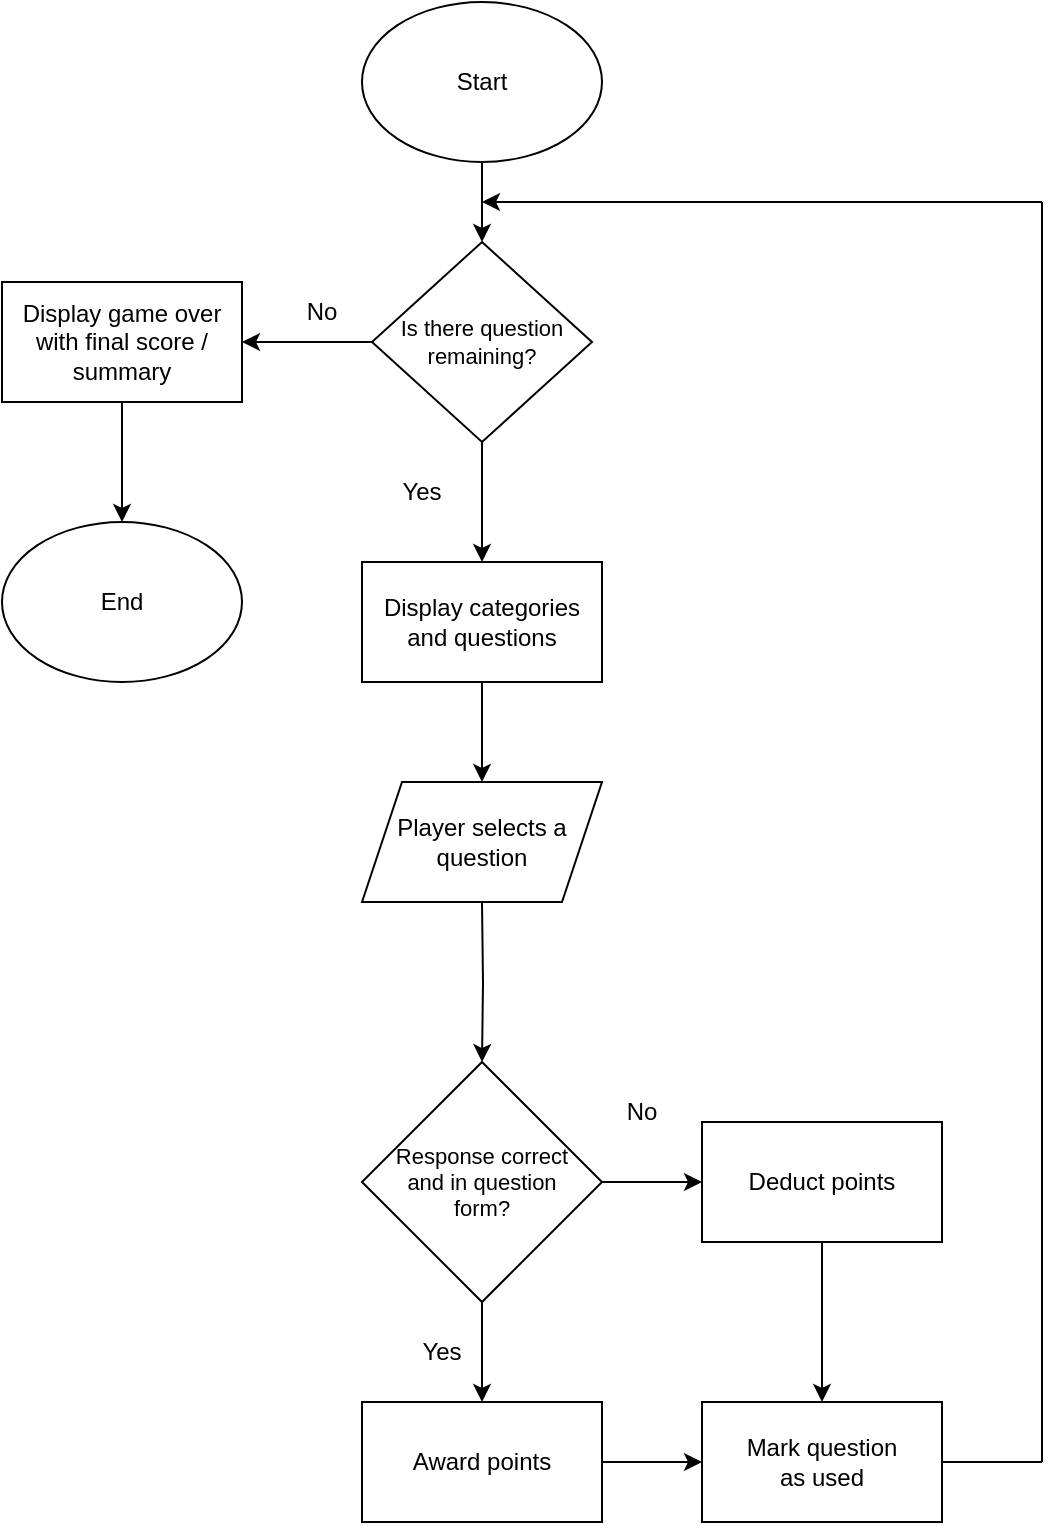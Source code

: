 <mxfile version="27.0.9">
  <diagram name="Page-1" id="EOQRmQy9q2YIam7we_P5">
    <mxGraphModel dx="576" dy="1680" grid="1" gridSize="10" guides="1" tooltips="1" connect="1" arrows="1" fold="1" page="1" pageScale="1" pageWidth="1500" pageHeight="1500" math="0" shadow="0">
      <root>
        <mxCell id="0" />
        <mxCell id="1" parent="0" />
        <mxCell id="OhuVNm8slyAvBdk_hYx8-29" value="" style="edgeStyle=orthogonalEdgeStyle;rounded=0;orthogonalLoop=1;jettySize=auto;html=1;" edge="1" parent="1" source="OhuVNm8slyAvBdk_hYx8-1" target="OhuVNm8slyAvBdk_hYx8-28">
          <mxGeometry relative="1" as="geometry" />
        </mxCell>
        <mxCell id="OhuVNm8slyAvBdk_hYx8-1" value="Start" style="ellipse;whiteSpace=wrap;html=1;" vertex="1" parent="1">
          <mxGeometry x="260" y="40" width="120" height="80" as="geometry" />
        </mxCell>
        <mxCell id="OhuVNm8slyAvBdk_hYx8-5" value="" style="edgeStyle=orthogonalEdgeStyle;rounded=0;orthogonalLoop=1;jettySize=auto;html=1;" edge="1" parent="1" source="OhuVNm8slyAvBdk_hYx8-2">
          <mxGeometry relative="1" as="geometry">
            <mxPoint x="320" y="430" as="targetPoint" />
          </mxGeometry>
        </mxCell>
        <mxCell id="OhuVNm8slyAvBdk_hYx8-2" value="Display categories&lt;div&gt;and questions&lt;/div&gt;" style="whiteSpace=wrap;html=1;" vertex="1" parent="1">
          <mxGeometry x="260" y="320" width="120" height="60" as="geometry" />
        </mxCell>
        <mxCell id="OhuVNm8slyAvBdk_hYx8-7" value="" style="edgeStyle=orthogonalEdgeStyle;rounded=0;orthogonalLoop=1;jettySize=auto;html=1;entryX=0.5;entryY=0;entryDx=0;entryDy=0;" edge="1" parent="1" target="OhuVNm8slyAvBdk_hYx8-8">
          <mxGeometry relative="1" as="geometry">
            <mxPoint x="320" y="490" as="sourcePoint" />
            <mxPoint x="320" y="530" as="targetPoint" />
          </mxGeometry>
        </mxCell>
        <mxCell id="OhuVNm8slyAvBdk_hYx8-11" value="" style="edgeStyle=orthogonalEdgeStyle;rounded=0;orthogonalLoop=1;jettySize=auto;html=1;" edge="1" parent="1" source="OhuVNm8slyAvBdk_hYx8-8" target="OhuVNm8slyAvBdk_hYx8-10">
          <mxGeometry relative="1" as="geometry" />
        </mxCell>
        <mxCell id="OhuVNm8slyAvBdk_hYx8-43" value="" style="edgeStyle=orthogonalEdgeStyle;rounded=0;orthogonalLoop=1;jettySize=auto;html=1;" edge="1" parent="1" source="OhuVNm8slyAvBdk_hYx8-8" target="OhuVNm8slyAvBdk_hYx8-12">
          <mxGeometry relative="1" as="geometry" />
        </mxCell>
        <mxCell id="OhuVNm8slyAvBdk_hYx8-8" value="Response correct&lt;div&gt;and in question&lt;/div&gt;&lt;div&gt;form?&lt;/div&gt;" style="rhombus;whiteSpace=wrap;html=1;fontSize=11;" vertex="1" parent="1">
          <mxGeometry x="260" y="570" width="120" height="120" as="geometry" />
        </mxCell>
        <mxCell id="OhuVNm8slyAvBdk_hYx8-26" value="" style="edgeStyle=orthogonalEdgeStyle;rounded=0;orthogonalLoop=1;jettySize=auto;html=1;" edge="1" parent="1" source="OhuVNm8slyAvBdk_hYx8-10" target="OhuVNm8slyAvBdk_hYx8-25">
          <mxGeometry relative="1" as="geometry" />
        </mxCell>
        <mxCell id="OhuVNm8slyAvBdk_hYx8-10" value="Award points" style="whiteSpace=wrap;html=1;" vertex="1" parent="1">
          <mxGeometry x="260" y="740" width="120" height="60" as="geometry" />
        </mxCell>
        <mxCell id="OhuVNm8slyAvBdk_hYx8-27" value="" style="edgeStyle=orthogonalEdgeStyle;rounded=0;orthogonalLoop=1;jettySize=auto;html=1;" edge="1" parent="1" source="OhuVNm8slyAvBdk_hYx8-12" target="OhuVNm8slyAvBdk_hYx8-25">
          <mxGeometry relative="1" as="geometry" />
        </mxCell>
        <mxCell id="OhuVNm8slyAvBdk_hYx8-12" value="Deduct points" style="whiteSpace=wrap;html=1;" vertex="1" parent="1">
          <mxGeometry x="430" y="600" width="120" height="60" as="geometry" />
        </mxCell>
        <mxCell id="OhuVNm8slyAvBdk_hYx8-17" value="End" style="ellipse;whiteSpace=wrap;html=1;" vertex="1" parent="1">
          <mxGeometry x="80" y="300" width="120" height="80" as="geometry" />
        </mxCell>
        <mxCell id="OhuVNm8slyAvBdk_hYx8-20" value="Yes" style="text;html=1;align=center;verticalAlign=middle;whiteSpace=wrap;rounded=0;" vertex="1" parent="1">
          <mxGeometry x="270" y="700" width="60" height="30" as="geometry" />
        </mxCell>
        <mxCell id="OhuVNm8slyAvBdk_hYx8-22" value="No" style="text;html=1;align=center;verticalAlign=middle;whiteSpace=wrap;rounded=0;" vertex="1" parent="1">
          <mxGeometry x="370" y="580" width="60" height="30" as="geometry" />
        </mxCell>
        <mxCell id="OhuVNm8slyAvBdk_hYx8-25" value="Mark question&lt;div&gt;as used&lt;/div&gt;" style="rounded=0;whiteSpace=wrap;html=1;" vertex="1" parent="1">
          <mxGeometry x="430" y="740" width="120" height="60" as="geometry" />
        </mxCell>
        <mxCell id="OhuVNm8slyAvBdk_hYx8-32" value="" style="edgeStyle=orthogonalEdgeStyle;rounded=0;orthogonalLoop=1;jettySize=auto;html=1;" edge="1" parent="1" source="OhuVNm8slyAvBdk_hYx8-28" target="OhuVNm8slyAvBdk_hYx8-31">
          <mxGeometry relative="1" as="geometry" />
        </mxCell>
        <mxCell id="OhuVNm8slyAvBdk_hYx8-36" value="" style="edgeStyle=orthogonalEdgeStyle;rounded=0;orthogonalLoop=1;jettySize=auto;html=1;" edge="1" parent="1" source="OhuVNm8slyAvBdk_hYx8-28" target="OhuVNm8slyAvBdk_hYx8-2">
          <mxGeometry relative="1" as="geometry" />
        </mxCell>
        <mxCell id="OhuVNm8slyAvBdk_hYx8-28" value="Is there question remaining?" style="rhombus;whiteSpace=wrap;html=1;fontSize=11;" vertex="1" parent="1">
          <mxGeometry x="265" y="160" width="110" height="100" as="geometry" />
        </mxCell>
        <mxCell id="OhuVNm8slyAvBdk_hYx8-30" value="No" style="text;html=1;align=center;verticalAlign=middle;whiteSpace=wrap;rounded=0;" vertex="1" parent="1">
          <mxGeometry x="210" y="180" width="60" height="30" as="geometry" />
        </mxCell>
        <mxCell id="OhuVNm8slyAvBdk_hYx8-44" value="" style="edgeStyle=orthogonalEdgeStyle;rounded=0;orthogonalLoop=1;jettySize=auto;html=1;" edge="1" parent="1" source="OhuVNm8slyAvBdk_hYx8-31" target="OhuVNm8slyAvBdk_hYx8-17">
          <mxGeometry relative="1" as="geometry" />
        </mxCell>
        <mxCell id="OhuVNm8slyAvBdk_hYx8-31" value="Display game over&lt;div&gt;with final score / summary&lt;/div&gt;" style="rounded=0;whiteSpace=wrap;html=1;" vertex="1" parent="1">
          <mxGeometry x="80" y="180" width="120" height="60" as="geometry" />
        </mxCell>
        <mxCell id="OhuVNm8slyAvBdk_hYx8-37" value="Yes" style="text;html=1;align=center;verticalAlign=middle;whiteSpace=wrap;rounded=0;" vertex="1" parent="1">
          <mxGeometry x="260" y="270" width="60" height="30" as="geometry" />
        </mxCell>
        <mxCell id="OhuVNm8slyAvBdk_hYx8-39" value="Player selects a&lt;div&gt;question&lt;/div&gt;" style="shape=parallelogram;perimeter=parallelogramPerimeter;whiteSpace=wrap;html=1;fixedSize=1;" vertex="1" parent="1">
          <mxGeometry x="260" y="430" width="120" height="60" as="geometry" />
        </mxCell>
        <mxCell id="OhuVNm8slyAvBdk_hYx8-40" value="" style="endArrow=none;html=1;rounded=0;" edge="1" parent="1">
          <mxGeometry width="50" height="50" relative="1" as="geometry">
            <mxPoint x="550" y="770" as="sourcePoint" />
            <mxPoint x="600" y="770" as="targetPoint" />
          </mxGeometry>
        </mxCell>
        <mxCell id="OhuVNm8slyAvBdk_hYx8-41" value="" style="endArrow=none;html=1;rounded=0;" edge="1" parent="1">
          <mxGeometry width="50" height="50" relative="1" as="geometry">
            <mxPoint x="600" y="770" as="sourcePoint" />
            <mxPoint x="600" y="140" as="targetPoint" />
          </mxGeometry>
        </mxCell>
        <mxCell id="OhuVNm8slyAvBdk_hYx8-42" value="" style="endArrow=classic;html=1;rounded=0;" edge="1" parent="1">
          <mxGeometry width="50" height="50" relative="1" as="geometry">
            <mxPoint x="600" y="140" as="sourcePoint" />
            <mxPoint x="320" y="140" as="targetPoint" />
          </mxGeometry>
        </mxCell>
      </root>
    </mxGraphModel>
  </diagram>
</mxfile>
